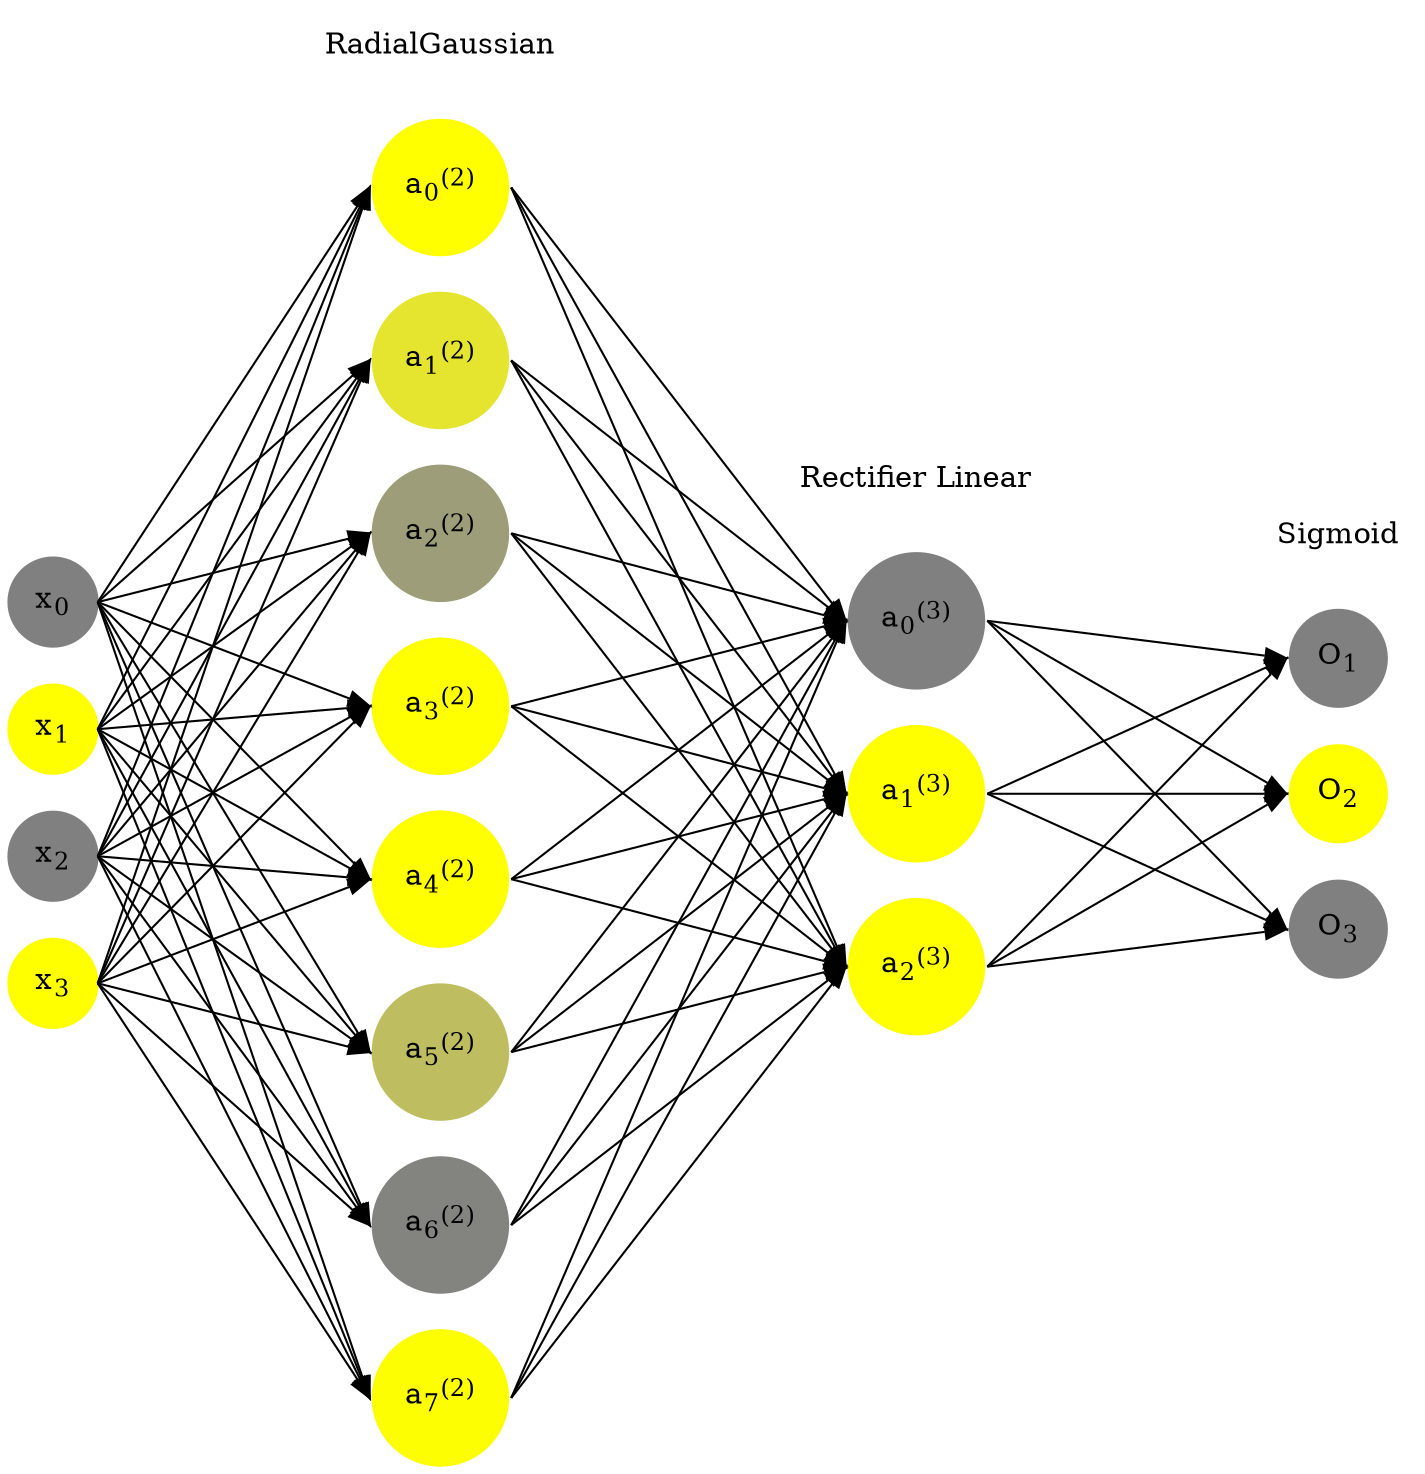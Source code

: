 digraph G {
	rankdir = LR;
	splines=false;
	edge[style=invis];
	ranksep= 1.4;
	{
	node [shape=circle, color="0.1667, 0.0, 0.5", style=filled, fillcolor="0.1667, 0.0, 0.5"];
	x0 [label=<x<sub>0</sub>>];
	}
	{
	node [shape=circle, color="0.1667, 1.0, 1.0", style=filled, fillcolor="0.1667, 1.0, 1.0"];
	x1 [label=<x<sub>1</sub>>];
	}
	{
	node [shape=circle, color="0.1667, 0.0, 0.5", style=filled, fillcolor="0.1667, 0.0, 0.5"];
	x2 [label=<x<sub>2</sub>>];
	}
	{
	node [shape=circle, color="0.1667, 1.0, 1.0", style=filled, fillcolor="0.1667, 1.0, 1.0"];
	x3 [label=<x<sub>3</sub>>];
	}
	{
	node [shape=circle, color="0.1667, 0.999765, 0.999882", style=filled, fillcolor="0.1667, 0.999765, 0.999882"];
	a02 [label=<a<sub>0</sub><sup>(2)</sup>>];
	}
	{
	node [shape=circle, color="0.1667, 0.789555, 0.894778", style=filled, fillcolor="0.1667, 0.789555, 0.894778"];
	a12 [label=<a<sub>1</sub><sup>(2)</sup>>];
	}
	{
	node [shape=circle, color="0.1667, 0.231343, 0.615672", style=filled, fillcolor="0.1667, 0.231343, 0.615672"];
	a22 [label=<a<sub>2</sub><sup>(2)</sup>>];
	}
	{
	node [shape=circle, color="0.1667, 0.998033, 0.999016", style=filled, fillcolor="0.1667, 0.998033, 0.999016"];
	a32 [label=<a<sub>3</sub><sup>(2)</sup>>];
	}
	{
	node [shape=circle, color="0.1667, 0.998998, 0.999499", style=filled, fillcolor="0.1667, 0.998998, 0.999499"];
	a42 [label=<a<sub>4</sub><sup>(2)</sup>>];
	}
	{
	node [shape=circle, color="0.1667, 0.489874, 0.744937", style=filled, fillcolor="0.1667, 0.489874, 0.744937"];
	a52 [label=<a<sub>5</sub><sup>(2)</sup>>];
	}
	{
	node [shape=circle, color="0.1667, 0.028291, 0.514145", style=filled, fillcolor="0.1667, 0.028291, 0.514145"];
	a62 [label=<a<sub>6</sub><sup>(2)</sup>>];
	}
	{
	node [shape=circle, color="0.1667, 0.985442, 0.992721", style=filled, fillcolor="0.1667, 0.985442, 0.992721"];
	a72 [label=<a<sub>7</sub><sup>(2)</sup>>];
	}
	{
	node [shape=circle, color="0.1667, 0.000000, 0.500000", style=filled, fillcolor="0.1667, 0.000000, 0.500000"];
	a03 [label=<a<sub>0</sub><sup>(3)</sup>>];
	}
	{
	node [shape=circle, color="0.1667, 5.076336, 3.038168", style=filled, fillcolor="0.1667, 5.076336, 3.038168"];
	a13 [label=<a<sub>1</sub><sup>(3)</sup>>];
	}
	{
	node [shape=circle, color="0.1667, 5.410093, 3.205046", style=filled, fillcolor="0.1667, 5.410093, 3.205046"];
	a23 [label=<a<sub>2</sub><sup>(3)</sup>>];
	}
	{
	node [shape=circle, color="0.1667, 0.0, 0.5", style=filled, fillcolor="0.1667, 0.0, 0.5"];
	O1 [label=<O<sub>1</sub>>];
	}
	{
	node [shape=circle, color="0.1667, 1.0, 1.0", style=filled, fillcolor="0.1667, 1.0, 1.0"];
	O2 [label=<O<sub>2</sub>>];
	}
	{
	node [shape=circle, color="0.1667, 0.0, 0.5", style=filled, fillcolor="0.1667, 0.0, 0.5"];
	O3 [label=<O<sub>3</sub>>];
	}
	{
	rank=same;
	x0->x1->x2->x3;
	}
	{
	rank=same;
	a02->a12->a22->a32->a42->a52->a62->a72;
	}
	{
	rank=same;
	a03->a13->a23;
	}
	{
	rank=same;
	O1->O2->O3;
	}
	l1 [shape=plaintext,label="RadialGaussian"];
	l1->a02;
	{rank=same; l1;a02};
	l2 [shape=plaintext,label="Rectifier Linear"];
	l2->a03;
	{rank=same; l2;a03};
	l3 [shape=plaintext,label="Sigmoid"];
	l3->O1;
	{rank=same; l3;O1};
edge[style=solid, tailport=e, headport=w];
	{x0;x1;x2;x3} -> {a02;a12;a22;a32;a42;a52;a62;a72};
	{a02;a12;a22;a32;a42;a52;a62;a72} -> {a03;a13;a23};
	{a03;a13;a23} -> {O1,O2,O3};
}